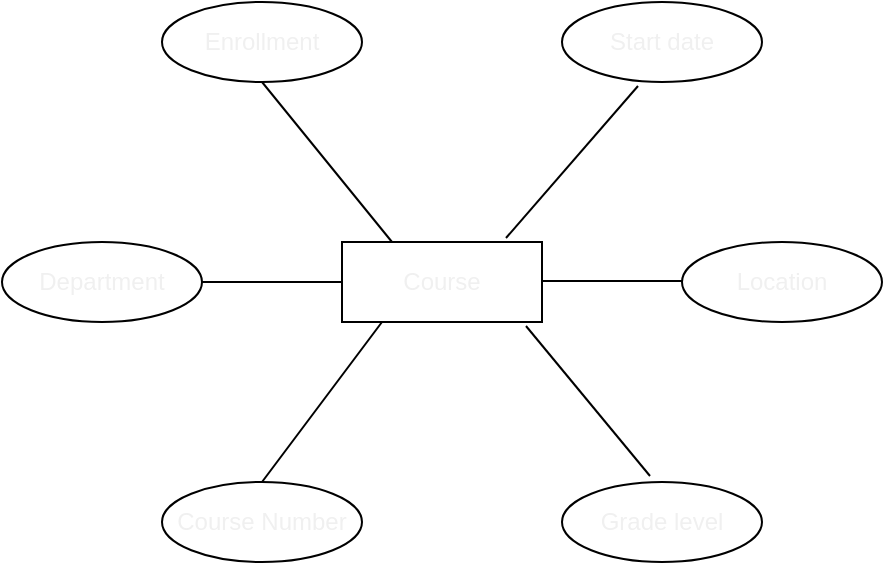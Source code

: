 <mxfile>
    <diagram id="kqZ4zBWBgX88GJ24YCe7" name="Page-1">
        <mxGraphModel dx="293" dy="515" grid="1" gridSize="10" guides="1" tooltips="1" connect="1" arrows="1" fold="1" page="1" pageScale="1" pageWidth="850" pageHeight="1100" math="0" shadow="0">
            <root>
                <mxCell id="0"/>
                <mxCell id="1" parent="0"/>
                <object label="Course" Course="Course" id="9">
                    <mxCell style="whiteSpace=wrap;html=1;align=center;fontColor=#F0F0F0;" parent="1" vertex="1">
                        <mxGeometry x="190" y="220" width="100" height="40" as="geometry"/>
                    </mxCell>
                </object>
                <object label="Enrollment" open="eligible" closed="not eligible" id="10">
                    <mxCell style="ellipse;whiteSpace=wrap;html=1;align=center;fontColor=#F0F0F0;" parent="1" vertex="1">
                        <mxGeometry x="100" y="100" width="100" height="40" as="geometry"/>
                    </mxCell>
                </object>
                <object label="Department" organization="divison" department="name" id="11">
                    <mxCell style="ellipse;whiteSpace=wrap;html=1;align=center;fontColor=#F0F0F0;" parent="1" vertex="1">
                        <mxGeometry x="20" y="220" width="100" height="40" as="geometry"/>
                    </mxCell>
                </object>
                <object label="Start date" Date="date/time" id="12">
                    <mxCell style="ellipse;whiteSpace=wrap;html=1;align=center;fontColor=#F0F0F0;" parent="1" vertex="1">
                        <mxGeometry x="300" y="100" width="100" height="40" as="geometry"/>
                    </mxCell>
                </object>
                <object label="Course Number" Course="number" id="13">
                    <mxCell style="ellipse;whiteSpace=wrap;html=1;align=center;fontColor=#F0F0F0;" parent="1" vertex="1">
                        <mxGeometry x="100" y="340" width="100" height="40" as="geometry"/>
                    </mxCell>
                </object>
                <mxCell id="16" value="Grade level" style="ellipse;whiteSpace=wrap;html=1;align=center;fontColor=#F0F0F0;" parent="1" vertex="1">
                    <mxGeometry x="300" y="340" width="100" height="40" as="geometry"/>
                </mxCell>
                <mxCell id="17" value="Location" style="ellipse;whiteSpace=wrap;html=1;align=center;fontColor=#F0F0F0;" parent="1" vertex="1">
                    <mxGeometry x="360" y="220" width="100" height="40" as="geometry"/>
                </mxCell>
                <mxCell id="18" value="" style="endArrow=none;html=1;rounded=0;fontColor=#F0F0F0;" parent="1" edge="1">
                    <mxGeometry relative="1" as="geometry">
                        <mxPoint x="120" y="240" as="sourcePoint"/>
                        <mxPoint x="190" y="240" as="targetPoint"/>
                    </mxGeometry>
                </mxCell>
                <mxCell id="19" value="" style="endArrow=none;html=1;rounded=0;fontColor=#F0F0F0;" parent="1" edge="1">
                    <mxGeometry relative="1" as="geometry">
                        <mxPoint x="290" y="239.5" as="sourcePoint"/>
                        <mxPoint x="360" y="239.5" as="targetPoint"/>
                    </mxGeometry>
                </mxCell>
                <mxCell id="20" value="" style="endArrow=none;html=1;rounded=0;fontColor=#F0F0F0;exitX=0.5;exitY=0;exitDx=0;exitDy=0;" parent="1" source="13" edge="1">
                    <mxGeometry relative="1" as="geometry">
                        <mxPoint x="140" y="260" as="sourcePoint"/>
                        <mxPoint x="210" y="260" as="targetPoint"/>
                    </mxGeometry>
                </mxCell>
                <mxCell id="21" value="" style="endArrow=none;html=1;rounded=0;fontColor=#F0F0F0;exitX=0.92;exitY=1.05;exitDx=0;exitDy=0;exitPerimeter=0;entryX=0.44;entryY=-0.075;entryDx=0;entryDy=0;entryPerimeter=0;" parent="1" source="9" target="16" edge="1">
                    <mxGeometry relative="1" as="geometry">
                        <mxPoint x="280" y="270" as="sourcePoint"/>
                        <mxPoint x="350" y="270" as="targetPoint"/>
                    </mxGeometry>
                </mxCell>
                <mxCell id="22" value="" style="endArrow=none;html=1;rounded=0;fontColor=#F0F0F0;entryX=0.25;entryY=0;entryDx=0;entryDy=0;exitX=0.5;exitY=1;exitDx=0;exitDy=0;" parent="1" source="10" target="9" edge="1">
                    <mxGeometry relative="1" as="geometry">
                        <mxPoint x="160" y="180" as="sourcePoint"/>
                        <mxPoint x="230" y="180" as="targetPoint"/>
                    </mxGeometry>
                </mxCell>
                <mxCell id="23" value="" style="endArrow=none;html=1;rounded=0;fontColor=#F0F0F0;entryX=0.38;entryY=1.05;entryDx=0;entryDy=0;entryPerimeter=0;exitX=0.82;exitY=-0.05;exitDx=0;exitDy=0;exitPerimeter=0;" parent="1" source="9" target="12" edge="1">
                    <mxGeometry relative="1" as="geometry">
                        <mxPoint x="280" y="180" as="sourcePoint"/>
                        <mxPoint x="350" y="180" as="targetPoint"/>
                    </mxGeometry>
                </mxCell>
            </root>
        </mxGraphModel>
    </diagram>
</mxfile>